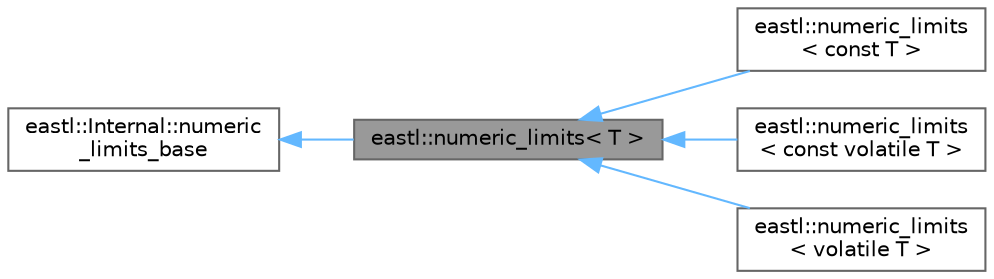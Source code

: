 digraph "eastl::numeric_limits&lt; T &gt;"
{
 // LATEX_PDF_SIZE
  bgcolor="transparent";
  edge [fontname=Helvetica,fontsize=10,labelfontname=Helvetica,labelfontsize=10];
  node [fontname=Helvetica,fontsize=10,shape=box,height=0.2,width=0.4];
  rankdir="LR";
  Node1 [id="Node000001",label="eastl::numeric_limits\< T \>",height=0.2,width=0.4,color="gray40", fillcolor="grey60", style="filled", fontcolor="black",tooltip=" "];
  Node2 -> Node1 [id="edge5_Node000001_Node000002",dir="back",color="steelblue1",style="solid",tooltip=" "];
  Node2 [id="Node000002",label="eastl::Internal::numeric\l_limits_base",height=0.2,width=0.4,color="gray40", fillcolor="white", style="filled",URL="$structeastl_1_1_internal_1_1numeric__limits__base.html",tooltip=" "];
  Node1 -> Node3 [id="edge6_Node000001_Node000003",dir="back",color="steelblue1",style="solid",tooltip=" "];
  Node3 [id="Node000003",label="eastl::numeric_limits\l\< const T \>",height=0.2,width=0.4,color="gray40", fillcolor="white", style="filled",URL="$classeastl_1_1numeric__limits_3_01const_01_t_01_4.html",tooltip=" "];
  Node1 -> Node4 [id="edge7_Node000001_Node000004",dir="back",color="steelblue1",style="solid",tooltip=" "];
  Node4 [id="Node000004",label="eastl::numeric_limits\l\< const volatile T \>",height=0.2,width=0.4,color="gray40", fillcolor="white", style="filled",URL="$classeastl_1_1numeric__limits_3_01const_01volatile_01_t_01_4.html",tooltip=" "];
  Node1 -> Node5 [id="edge8_Node000001_Node000005",dir="back",color="steelblue1",style="solid",tooltip=" "];
  Node5 [id="Node000005",label="eastl::numeric_limits\l\< volatile T \>",height=0.2,width=0.4,color="gray40", fillcolor="white", style="filled",URL="$classeastl_1_1numeric__limits_3_01volatile_01_t_01_4.html",tooltip=" "];
}
